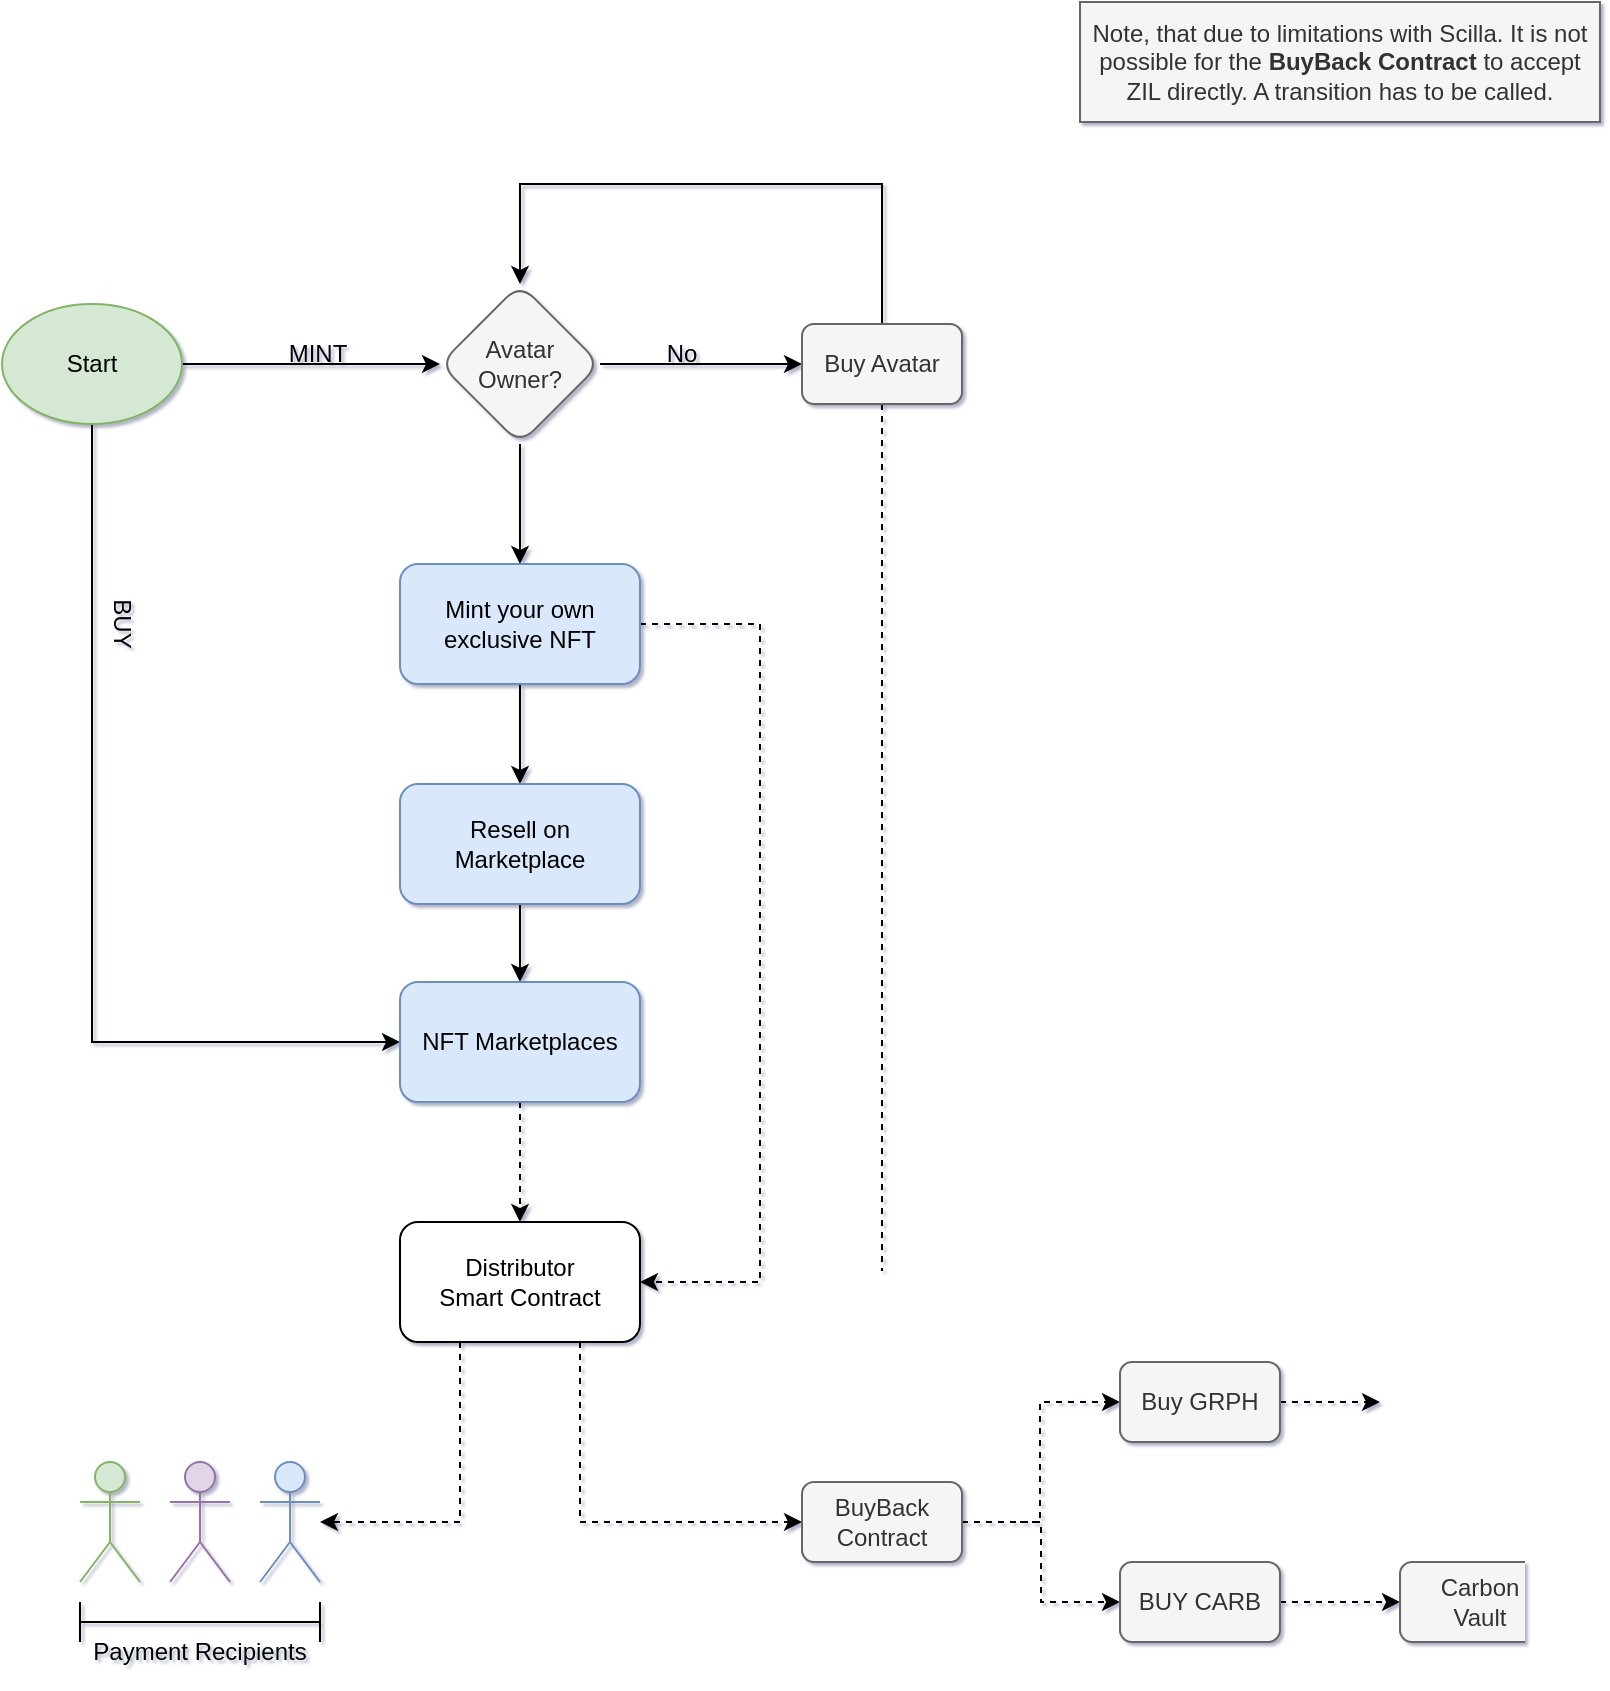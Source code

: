 <mxfile version="16.4.3" type="github">
  <diagram id="_UXg3EZRKqw_mdlAzJet" name="Page-1">
    <mxGraphModel dx="1257" dy="2257" grid="1" gridSize="10" guides="1" tooltips="1" connect="1" arrows="1" fold="1" page="1" pageScale="1" pageWidth="827" pageHeight="1169" background="none" math="0" shadow="1">
      <root>
        <mxCell id="0" />
        <mxCell id="1" parent="0" />
        <mxCell id="QuIaBzUg3UuywY2mTjsj-6" style="edgeStyle=orthogonalEdgeStyle;rounded=0;orthogonalLoop=1;jettySize=auto;html=1;exitX=1;exitY=0.5;exitDx=0;exitDy=0;entryX=0;entryY=0.5;entryDx=0;entryDy=0;" parent="1" source="QuIaBzUg3UuywY2mTjsj-1" target="QuIaBzUg3UuywY2mTjsj-2" edge="1">
          <mxGeometry relative="1" as="geometry" />
        </mxCell>
        <mxCell id="QuIaBzUg3UuywY2mTjsj-10" style="edgeStyle=orthogonalEdgeStyle;rounded=0;orthogonalLoop=1;jettySize=auto;html=1;exitX=0.5;exitY=1;exitDx=0;exitDy=0;entryX=0.5;entryY=0;entryDx=0;entryDy=0;" parent="1" source="QuIaBzUg3UuywY2mTjsj-1" target="QuIaBzUg3UuywY2mTjsj-9" edge="1">
          <mxGeometry relative="1" as="geometry" />
        </mxCell>
        <mxCell id="QuIaBzUg3UuywY2mTjsj-1" value="Avatar Owner?" style="rhombus;whiteSpace=wrap;html=1;rounded=1;fillColor=#f5f5f5;fontColor=#333333;strokeColor=#666666;" parent="1" vertex="1">
          <mxGeometry x="230" y="-819" width="80" height="80" as="geometry" />
        </mxCell>
        <mxCell id="QuIaBzUg3UuywY2mTjsj-3" style="edgeStyle=orthogonalEdgeStyle;rounded=0;orthogonalLoop=1;jettySize=auto;html=1;exitX=0.5;exitY=0;exitDx=0;exitDy=0;entryX=0.5;entryY=0;entryDx=0;entryDy=0;" parent="1" source="QuIaBzUg3UuywY2mTjsj-2" target="QuIaBzUg3UuywY2mTjsj-1" edge="1">
          <mxGeometry relative="1" as="geometry">
            <Array as="points">
              <mxPoint x="451" y="-869" />
              <mxPoint x="270" y="-869" />
            </Array>
          </mxGeometry>
        </mxCell>
        <mxCell id="bduGYvhW30INQsXJT5ZD-14" style="edgeStyle=orthogonalEdgeStyle;rounded=0;orthogonalLoop=1;jettySize=auto;html=1;exitX=0.5;exitY=1;exitDx=0;exitDy=0;entryX=0.5;entryY=0;entryDx=0;entryDy=0;dashed=1;" parent="1" source="QuIaBzUg3UuywY2mTjsj-2" target="bduGYvhW30INQsXJT5ZD-12" edge="1">
          <mxGeometry relative="1" as="geometry" />
        </mxCell>
        <mxCell id="QuIaBzUg3UuywY2mTjsj-2" value="Buy Avatar" style="rounded=1;whiteSpace=wrap;html=1;glass=0;fillColor=#f5f5f5;fontColor=#333333;strokeColor=#666666;" parent="1" vertex="1">
          <mxGeometry x="411" y="-799" width="80" height="40" as="geometry" />
        </mxCell>
        <mxCell id="QuIaBzUg3UuywY2mTjsj-5" style="edgeStyle=orthogonalEdgeStyle;rounded=0;orthogonalLoop=1;jettySize=auto;html=1;exitX=1;exitY=0.5;exitDx=0;exitDy=0;entryX=0;entryY=0.5;entryDx=0;entryDy=0;" parent="1" source="QuIaBzUg3UuywY2mTjsj-4" target="QuIaBzUg3UuywY2mTjsj-1" edge="1">
          <mxGeometry relative="1" as="geometry" />
        </mxCell>
        <mxCell id="QuIaBzUg3UuywY2mTjsj-16" style="edgeStyle=orthogonalEdgeStyle;rounded=0;orthogonalLoop=1;jettySize=auto;html=1;exitX=0.5;exitY=1;exitDx=0;exitDy=0;entryX=0;entryY=0.5;entryDx=0;entryDy=0;" parent="1" source="QuIaBzUg3UuywY2mTjsj-4" target="QuIaBzUg3UuywY2mTjsj-15" edge="1">
          <mxGeometry relative="1" as="geometry" />
        </mxCell>
        <mxCell id="QuIaBzUg3UuywY2mTjsj-4" value="Start" style="ellipse;whiteSpace=wrap;html=1;fillColor=#d5e8d4;strokeColor=#82b366;" parent="1" vertex="1">
          <mxGeometry x="11" y="-809" width="90" height="60" as="geometry" />
        </mxCell>
        <mxCell id="QuIaBzUg3UuywY2mTjsj-8" value="No" style="text;html=1;strokeColor=none;fillColor=none;align=center;verticalAlign=middle;whiteSpace=wrap;rounded=0;labelBackgroundColor=none;" parent="1" vertex="1">
          <mxGeometry x="321" y="-799" width="60" height="30" as="geometry" />
        </mxCell>
        <mxCell id="QuIaBzUg3UuywY2mTjsj-13" style="edgeStyle=orthogonalEdgeStyle;rounded=0;orthogonalLoop=1;jettySize=auto;html=1;exitX=0.5;exitY=1;exitDx=0;exitDy=0;entryX=0.5;entryY=0;entryDx=0;entryDy=0;" parent="1" source="QuIaBzUg3UuywY2mTjsj-9" target="QuIaBzUg3UuywY2mTjsj-11" edge="1">
          <mxGeometry relative="1" as="geometry" />
        </mxCell>
        <mxCell id="Pm1PxJtQP01OEuUM-juH-1" style="edgeStyle=orthogonalEdgeStyle;rounded=0;orthogonalLoop=1;jettySize=auto;html=1;exitX=1;exitY=0.5;exitDx=0;exitDy=0;entryX=1;entryY=0.5;entryDx=0;entryDy=0;dashed=1;" parent="1" source="QuIaBzUg3UuywY2mTjsj-9" target="WOP9kb_ligrmdYlrK7DN-1" edge="1">
          <mxGeometry relative="1" as="geometry">
            <Array as="points">
              <mxPoint x="390" y="-649" />
              <mxPoint x="390" y="-320" />
            </Array>
          </mxGeometry>
        </mxCell>
        <mxCell id="QuIaBzUg3UuywY2mTjsj-9" value="Mint your own exclusive NFT" style="rounded=1;whiteSpace=wrap;html=1;verticalAlign=middle;fillColor=#dae8fc;strokeColor=#6c8ebf;" parent="1" vertex="1">
          <mxGeometry x="210" y="-679" width="120" height="60" as="geometry" />
        </mxCell>
        <mxCell id="QuIaBzUg3UuywY2mTjsj-17" style="edgeStyle=orthogonalEdgeStyle;rounded=0;orthogonalLoop=1;jettySize=auto;html=1;exitX=0.5;exitY=1;exitDx=0;exitDy=0;entryX=0.5;entryY=0;entryDx=0;entryDy=0;" parent="1" source="QuIaBzUg3UuywY2mTjsj-11" target="QuIaBzUg3UuywY2mTjsj-15" edge="1">
          <mxGeometry relative="1" as="geometry" />
        </mxCell>
        <mxCell id="QuIaBzUg3UuywY2mTjsj-11" value="Resell on Marketplace" style="rounded=1;whiteSpace=wrap;html=1;verticalAlign=middle;fillColor=#dae8fc;strokeColor=#6c8ebf;" parent="1" vertex="1">
          <mxGeometry x="210" y="-569" width="120" height="60" as="geometry" />
        </mxCell>
        <mxCell id="WOP9kb_ligrmdYlrK7DN-3" style="edgeStyle=orthogonalEdgeStyle;rounded=0;orthogonalLoop=1;jettySize=auto;html=1;exitX=0.5;exitY=1;exitDx=0;exitDy=0;entryX=0.5;entryY=0;entryDx=0;entryDy=0;dashed=1;" parent="1" source="QuIaBzUg3UuywY2mTjsj-15" target="WOP9kb_ligrmdYlrK7DN-1" edge="1">
          <mxGeometry relative="1" as="geometry" />
        </mxCell>
        <mxCell id="QuIaBzUg3UuywY2mTjsj-15" value="NFT Marketplaces" style="rounded=1;whiteSpace=wrap;html=1;verticalAlign=middle;fillColor=#dae8fc;strokeColor=#6c8ebf;" parent="1" vertex="1">
          <mxGeometry x="210" y="-470" width="120" height="60" as="geometry" />
        </mxCell>
        <mxCell id="QuIaBzUg3UuywY2mTjsj-18" value="MINT" style="text;html=1;strokeColor=none;fillColor=none;align=center;verticalAlign=middle;whiteSpace=wrap;rounded=0;labelBackgroundColor=none;" parent="1" vertex="1">
          <mxGeometry x="139" y="-799" width="60" height="30" as="geometry" />
        </mxCell>
        <mxCell id="QuIaBzUg3UuywY2mTjsj-20" value="BUY" style="text;html=1;strokeColor=none;fillColor=none;align=center;verticalAlign=middle;whiteSpace=wrap;rounded=0;labelBackgroundColor=none;rotation=90;" parent="1" vertex="1">
          <mxGeometry x="41" y="-664" width="60" height="30" as="geometry" />
        </mxCell>
        <mxCell id="Pm1PxJtQP01OEuUM-juH-2" style="edgeStyle=orthogonalEdgeStyle;rounded=0;orthogonalLoop=1;jettySize=auto;html=1;exitX=0.25;exitY=1;exitDx=0;exitDy=0;dashed=1;" parent="1" source="WOP9kb_ligrmdYlrK7DN-1" edge="1">
          <mxGeometry relative="1" as="geometry">
            <mxPoint x="170" y="-200" as="targetPoint" />
            <Array as="points">
              <mxPoint x="240" y="-200" />
              <mxPoint x="170" y="-200" />
            </Array>
          </mxGeometry>
        </mxCell>
        <mxCell id="bduGYvhW30INQsXJT5ZD-2" style="edgeStyle=orthogonalEdgeStyle;rounded=0;orthogonalLoop=1;jettySize=auto;html=1;exitX=0.75;exitY=1;exitDx=0;exitDy=0;entryX=0;entryY=0.5;entryDx=0;entryDy=0;dashed=1;" parent="1" source="WOP9kb_ligrmdYlrK7DN-1" target="bduGYvhW30INQsXJT5ZD-12" edge="1">
          <mxGeometry relative="1" as="geometry">
            <mxPoint x="400" y="-200" as="targetPoint" />
          </mxGeometry>
        </mxCell>
        <mxCell id="WOP9kb_ligrmdYlrK7DN-1" value="Distributor&lt;br&gt;Smart Contract" style="rounded=1;whiteSpace=wrap;html=1;" parent="1" vertex="1">
          <mxGeometry x="210" y="-350" width="120" height="60" as="geometry" />
        </mxCell>
        <mxCell id="WOP9kb_ligrmdYlrK7DN-5" value="" style="shape=umlActor;verticalLabelPosition=bottom;verticalAlign=top;html=1;outlineConnect=0;fillColor=#dae8fc;strokeColor=#6c8ebf;" parent="1" vertex="1">
          <mxGeometry x="140" y="-230" width="30" height="60" as="geometry" />
        </mxCell>
        <mxCell id="bduGYvhW30INQsXJT5ZD-6" style="edgeStyle=orthogonalEdgeStyle;rounded=0;orthogonalLoop=1;jettySize=auto;html=1;exitX=1;exitY=0.5;exitDx=0;exitDy=0;entryX=0;entryY=0.5;entryDx=0;entryDy=0;dashed=1;" parent="1" edge="1">
          <mxGeometry relative="1" as="geometry">
            <mxPoint x="520" y="-200" as="sourcePoint" />
            <mxPoint x="570" y="-260" as="targetPoint" />
            <Array as="points">
              <mxPoint x="530" y="-200" />
              <mxPoint x="530" y="-260" />
            </Array>
          </mxGeometry>
        </mxCell>
        <mxCell id="bduGYvhW30INQsXJT5ZD-7" style="edgeStyle=orthogonalEdgeStyle;rounded=0;orthogonalLoop=1;jettySize=auto;html=1;exitX=1;exitY=0.5;exitDx=0;exitDy=0;entryX=0;entryY=0.5;entryDx=0;entryDy=0;dashed=1;" parent="1" source="bduGYvhW30INQsXJT5ZD-12" target="bduGYvhW30INQsXJT5ZD-16" edge="1">
          <mxGeometry relative="1" as="geometry">
            <mxPoint x="520" y="-200" as="sourcePoint" />
            <mxPoint x="570" y="-140" as="targetPoint" />
          </mxGeometry>
        </mxCell>
        <mxCell id="bduGYvhW30INQsXJT5ZD-10" style="edgeStyle=orthogonalEdgeStyle;rounded=0;orthogonalLoop=1;jettySize=auto;html=1;exitX=1;exitY=0.5;exitDx=0;exitDy=0;dashed=1;entryX=0;entryY=0.5;entryDx=0;entryDy=0;" parent="1" source="bduGYvhW30INQsXJT5ZD-16" target="bduGYvhW30INQsXJT5ZD-17" edge="1">
          <mxGeometry relative="1" as="geometry">
            <mxPoint x="690" y="-140" as="sourcePoint" />
            <mxPoint x="680" y="-160" as="targetPoint" />
          </mxGeometry>
        </mxCell>
        <mxCell id="bduGYvhW30INQsXJT5ZD-8" style="edgeStyle=orthogonalEdgeStyle;rounded=0;orthogonalLoop=1;jettySize=auto;html=1;exitX=1;exitY=0.5;exitDx=0;exitDy=0;dashed=1;" parent="1" source="bduGYvhW30INQsXJT5ZD-15" edge="1">
          <mxGeometry relative="1" as="geometry">
            <mxPoint x="690" y="-260" as="sourcePoint" />
            <mxPoint x="700" y="-260" as="targetPoint" />
          </mxGeometry>
        </mxCell>
        <mxCell id="bduGYvhW30INQsXJT5ZD-5" value="" style="shape=image;html=1;verticalAlign=top;verticalLabelPosition=bottom;labelBackgroundColor=#ffffff;imageAspect=0;aspect=fixed;image=https://cdn4.iconfinder.com/data/icons/christmas-2434/128/Artboard_42-128.png" parent="1" vertex="1">
          <mxGeometry x="700" y="-310" width="80" height="80" as="geometry" />
        </mxCell>
        <mxCell id="bduGYvhW30INQsXJT5ZD-12" value="BuyBack&lt;br&gt;Contract" style="rounded=1;whiteSpace=wrap;html=1;glass=0;fillColor=#f5f5f5;fontColor=#333333;strokeColor=#666666;" parent="1" vertex="1">
          <mxGeometry x="411" y="-220" width="80" height="40" as="geometry" />
        </mxCell>
        <mxCell id="bduGYvhW30INQsXJT5ZD-15" value="Buy GRPH" style="rounded=1;whiteSpace=wrap;html=1;glass=0;fillColor=#f5f5f5;fontColor=#333333;strokeColor=#666666;" parent="1" vertex="1">
          <mxGeometry x="570" y="-280" width="80" height="40" as="geometry" />
        </mxCell>
        <mxCell id="bduGYvhW30INQsXJT5ZD-16" value="BUY CARB" style="rounded=1;whiteSpace=wrap;html=1;glass=0;fillColor=#f5f5f5;fontColor=#333333;strokeColor=#666666;" parent="1" vertex="1">
          <mxGeometry x="570" y="-180" width="80" height="40" as="geometry" />
        </mxCell>
        <mxCell id="bduGYvhW30INQsXJT5ZD-17" value="Carbon&lt;br&gt;Vault" style="rounded=1;whiteSpace=wrap;html=1;glass=0;fillColor=#f5f5f5;fontColor=#333333;strokeColor=#666666;" parent="1" vertex="1">
          <mxGeometry x="710" y="-180" width="80" height="40" as="geometry" />
        </mxCell>
        <mxCell id="bduGYvhW30INQsXJT5ZD-19" value="" style="shape=umlActor;verticalLabelPosition=bottom;verticalAlign=top;html=1;outlineConnect=0;fillColor=#e1d5e7;strokeColor=#9673a6;" parent="1" vertex="1">
          <mxGeometry x="95" y="-230" width="30" height="60" as="geometry" />
        </mxCell>
        <mxCell id="bduGYvhW30INQsXJT5ZD-20" value="" style="shape=umlActor;verticalLabelPosition=bottom;verticalAlign=top;html=1;outlineConnect=0;fillColor=#d5e8d4;strokeColor=#82b366;" parent="1" vertex="1">
          <mxGeometry x="50" y="-230" width="30" height="60" as="geometry" />
        </mxCell>
        <mxCell id="bduGYvhW30INQsXJT5ZD-21" value="" style="shape=crossbar;whiteSpace=wrap;html=1;rounded=1;" parent="1" vertex="1">
          <mxGeometry x="50" y="-160" width="120" height="20" as="geometry" />
        </mxCell>
        <mxCell id="bduGYvhW30INQsXJT5ZD-23" value="Payment Recipients" style="text;html=1;strokeColor=none;fillColor=none;align=center;verticalAlign=middle;whiteSpace=wrap;rounded=0;" parent="1" vertex="1">
          <mxGeometry x="50" y="-150" width="120" height="30" as="geometry" />
        </mxCell>
        <mxCell id="bduGYvhW30INQsXJT5ZD-25" value="Note, that due to limitations with Scilla. It is not possible for the &lt;b&gt;BuyBack&lt;/b&gt; &lt;b&gt;Contract&lt;/b&gt; to accept ZIL directly. A transition has to be called." style="text;html=1;strokeColor=#666666;fillColor=#f5f5f5;align=center;verticalAlign=middle;whiteSpace=wrap;rounded=0;fontColor=#333333;" parent="1" vertex="1">
          <mxGeometry x="550" y="-960" width="260" height="60" as="geometry" />
        </mxCell>
      </root>
    </mxGraphModel>
  </diagram>
</mxfile>
